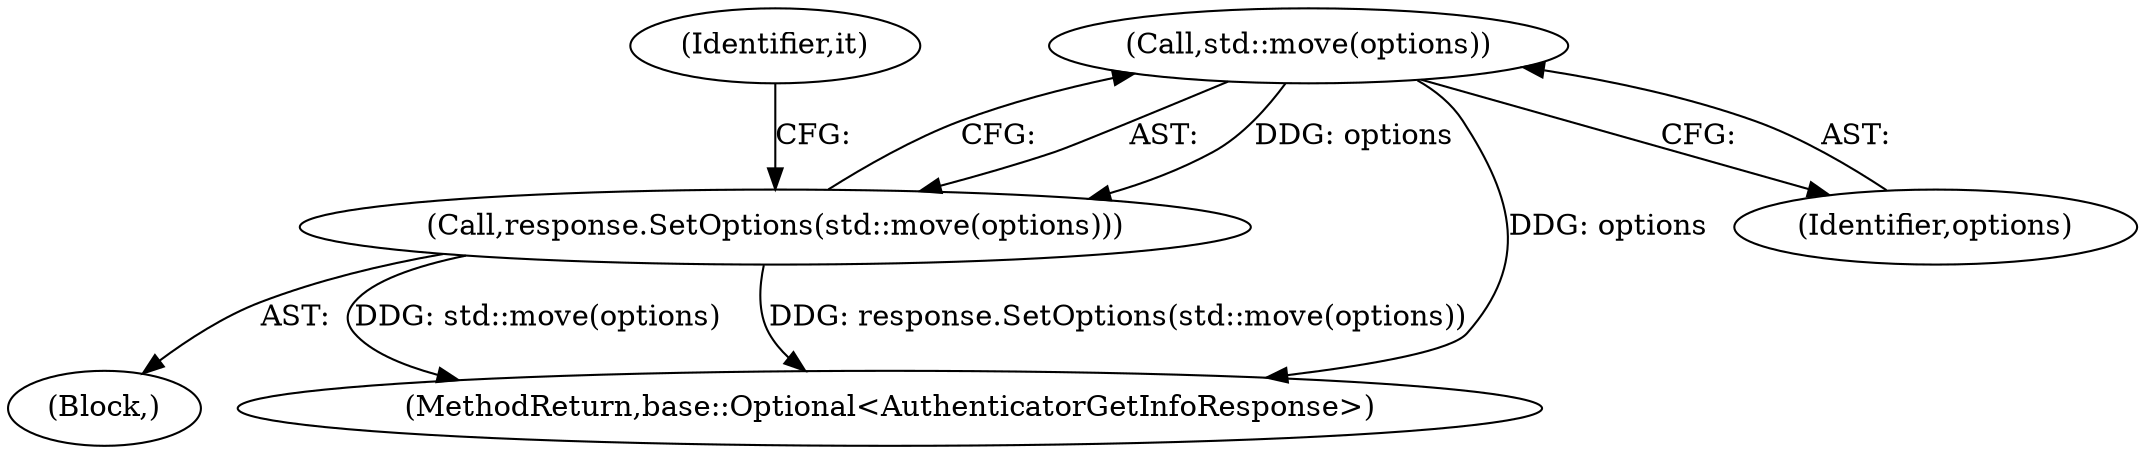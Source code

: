 digraph "0_Chrome_9cfe470d793da6e09b966d435c8fa2ba1625d5fe_1@API" {
"1000360" [label="(Call,std::move(options))"];
"1000359" [label="(Call,response.SetOptions(std::move(options)))"];
"1000360" [label="(Call,std::move(options))"];
"1000249" [label="(Block,)"];
"1000359" [label="(Call,response.SetOptions(std::move(options)))"];
"1000414" [label="(MethodReturn,base::Optional<AuthenticatorGetInfoResponse>)"];
"1000361" [label="(Identifier,options)"];
"1000363" [label="(Identifier,it)"];
"1000360" -> "1000359"  [label="AST: "];
"1000360" -> "1000361"  [label="CFG: "];
"1000361" -> "1000360"  [label="AST: "];
"1000359" -> "1000360"  [label="CFG: "];
"1000360" -> "1000414"  [label="DDG: options"];
"1000360" -> "1000359"  [label="DDG: options"];
"1000359" -> "1000249"  [label="AST: "];
"1000363" -> "1000359"  [label="CFG: "];
"1000359" -> "1000414"  [label="DDG: std::move(options)"];
"1000359" -> "1000414"  [label="DDG: response.SetOptions(std::move(options))"];
}
